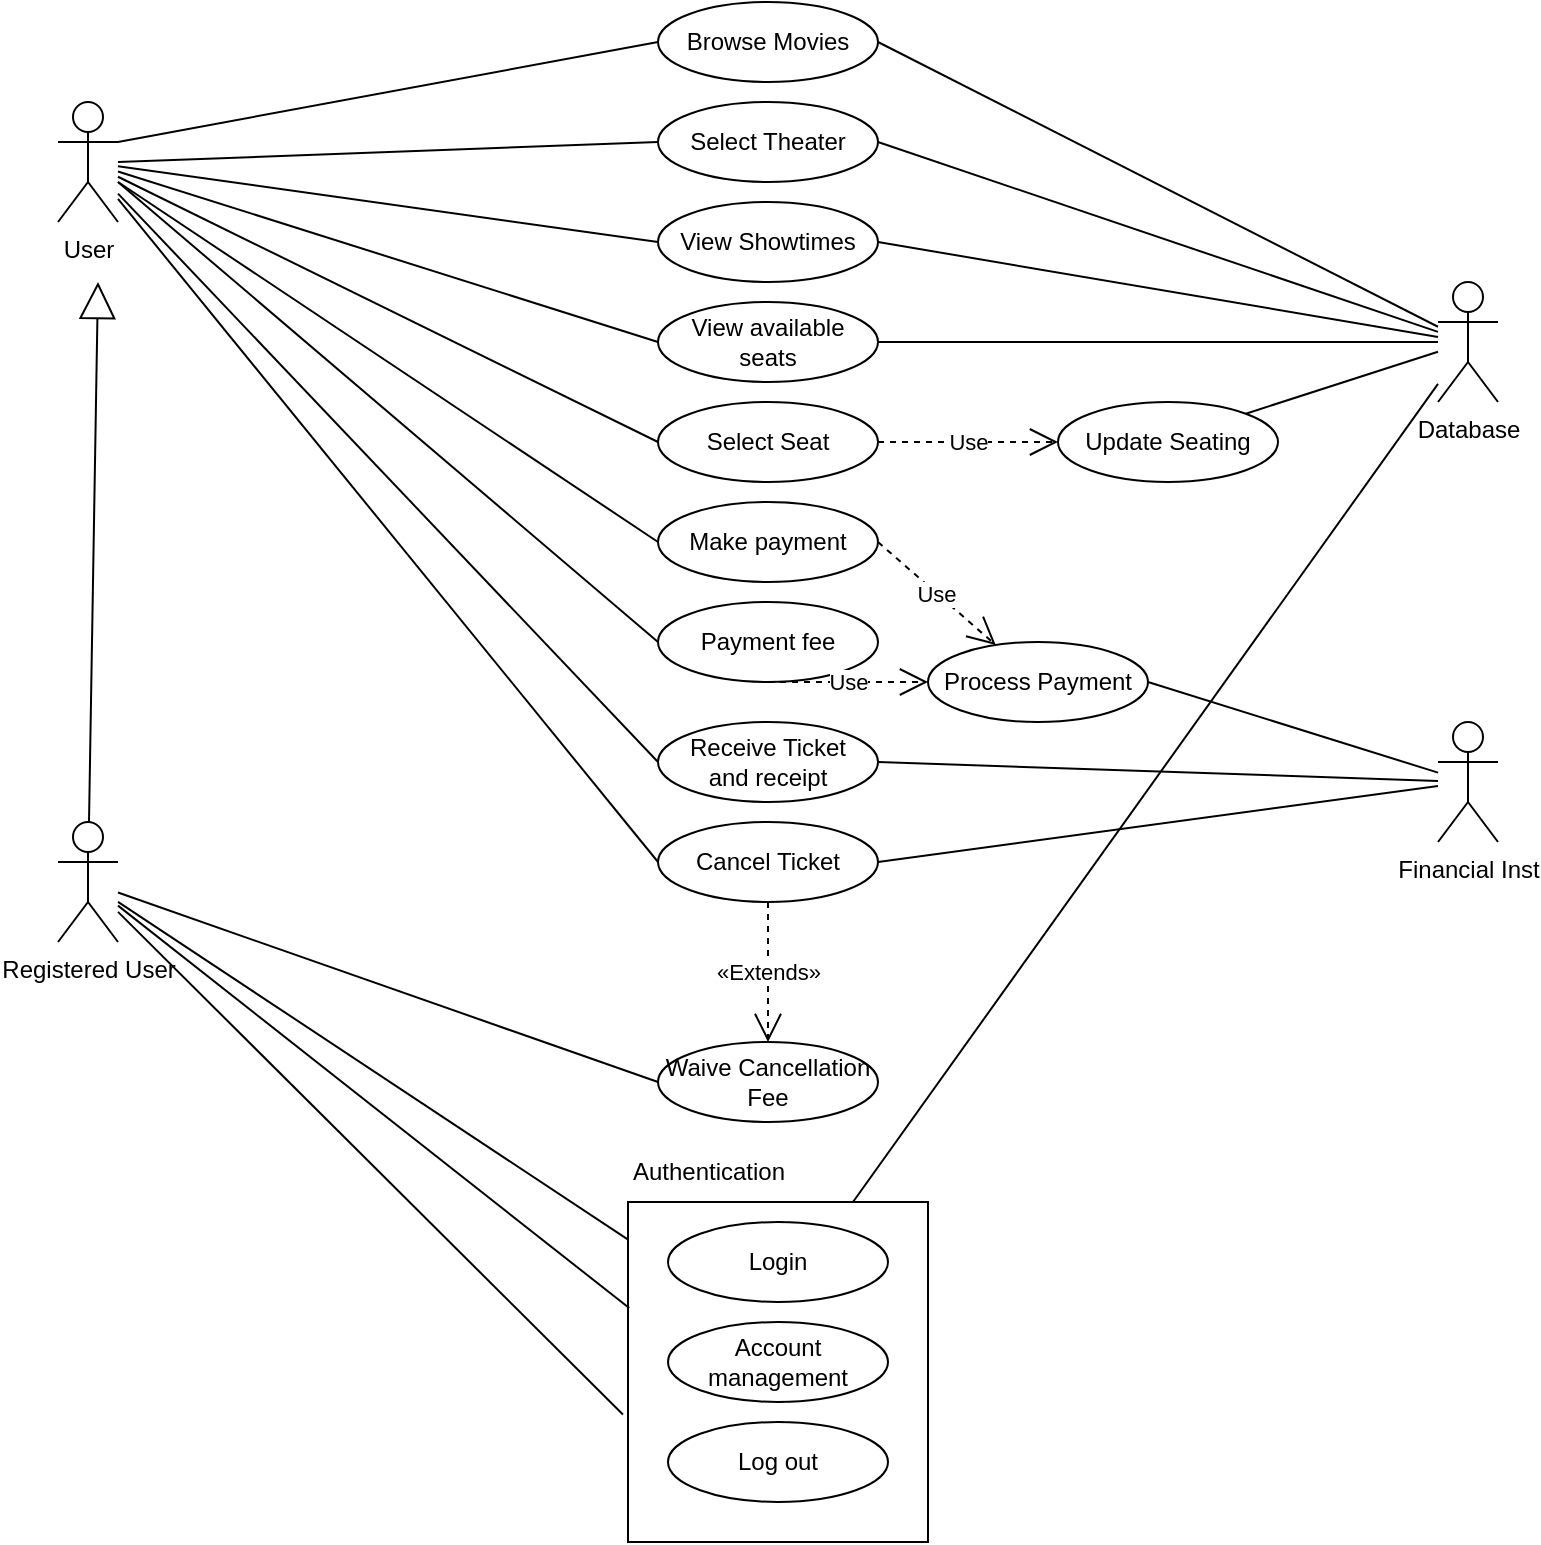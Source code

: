 <mxfile version="24.8.6">
  <diagram name="Page-1" id="BzGrXPgwoyV1j37luNVC">
    <mxGraphModel grid="1" page="1" gridSize="10" guides="1" tooltips="1" connect="1" arrows="1" fold="1" pageScale="1" pageWidth="850" pageHeight="1100" math="0" shadow="0">
      <root>
        <mxCell id="0" />
        <mxCell id="1" parent="0" />
        <mxCell id="B82eYljASEdkq6FA4qyz-1" value="User" style="shape=umlActor;verticalLabelPosition=bottom;verticalAlign=top;html=1;" vertex="1" parent="1">
          <mxGeometry x="70" y="210" width="30" height="60" as="geometry" />
        </mxCell>
        <mxCell id="B82eYljASEdkq6FA4qyz-8" value="Database&lt;div&gt;&lt;br&gt;&lt;/div&gt;" style="shape=umlActor;verticalLabelPosition=bottom;verticalAlign=top;html=1;" vertex="1" parent="1">
          <mxGeometry x="760" y="300" width="30" height="60" as="geometry" />
        </mxCell>
        <mxCell id="B82eYljASEdkq6FA4qyz-9" value="Registered User&lt;div&gt;&lt;br&gt;&lt;/div&gt;" style="shape=umlActor;verticalLabelPosition=bottom;verticalAlign=top;html=1;" vertex="1" parent="1">
          <mxGeometry x="70" y="570" width="30" height="60" as="geometry" />
        </mxCell>
        <mxCell id="B82eYljASEdkq6FA4qyz-10" value="&lt;div&gt;Financial Inst&lt;/div&gt;" style="shape=umlActor;verticalLabelPosition=bottom;verticalAlign=top;html=1;" vertex="1" parent="1">
          <mxGeometry x="760" y="520" width="30" height="60" as="geometry" />
        </mxCell>
        <mxCell id="B82eYljASEdkq6FA4qyz-11" value="Select Theater" style="ellipse;whiteSpace=wrap;html=1;" vertex="1" parent="1">
          <mxGeometry x="370" y="210" width="110" height="40" as="geometry" />
        </mxCell>
        <mxCell id="B82eYljASEdkq6FA4qyz-12" value="Browse Movies" style="ellipse;whiteSpace=wrap;html=1;" vertex="1" parent="1">
          <mxGeometry x="370" y="160" width="110" height="40" as="geometry" />
        </mxCell>
        <mxCell id="B82eYljASEdkq6FA4qyz-13" value="View available&lt;div&gt;seats&lt;/div&gt;" style="ellipse;whiteSpace=wrap;html=1;" vertex="1" parent="1">
          <mxGeometry x="370" y="310" width="110" height="40" as="geometry" />
        </mxCell>
        <mxCell id="B82eYljASEdkq6FA4qyz-15" value="Select Seat" style="ellipse;whiteSpace=wrap;html=1;" vertex="1" parent="1">
          <mxGeometry x="370" y="360" width="110" height="40" as="geometry" />
        </mxCell>
        <mxCell id="B82eYljASEdkq6FA4qyz-14" value="Login" style="ellipse;whiteSpace=wrap;html=1;" vertex="1" parent="1">
          <mxGeometry x="375" y="770" width="110" height="40" as="geometry" />
        </mxCell>
        <mxCell id="B82eYljASEdkq6FA4qyz-16" value="Make payment" style="ellipse;whiteSpace=wrap;html=1;" vertex="1" parent="1">
          <mxGeometry x="370" y="410" width="110" height="40" as="geometry" />
        </mxCell>
        <mxCell id="B82eYljASEdkq6FA4qyz-17" value="View Showtimes" style="ellipse;whiteSpace=wrap;html=1;" vertex="1" parent="1">
          <mxGeometry x="370" y="260" width="110" height="40" as="geometry" />
        </mxCell>
        <mxCell id="B82eYljASEdkq6FA4qyz-18" value="Receive Ticket&lt;div&gt;and receipt&lt;/div&gt;" style="ellipse;whiteSpace=wrap;html=1;" vertex="1" parent="1">
          <mxGeometry x="370" y="520" width="110" height="40" as="geometry" />
        </mxCell>
        <mxCell id="B82eYljASEdkq6FA4qyz-19" value="Cancel Ticket" style="ellipse;whiteSpace=wrap;html=1;" vertex="1" parent="1">
          <mxGeometry x="370" y="570" width="110" height="40" as="geometry" />
        </mxCell>
        <mxCell id="B82eYljASEdkq6FA4qyz-21" value="" style="endArrow=none;html=1;rounded=0;exitX=1;exitY=0.333;exitDx=0;exitDy=0;exitPerimeter=0;entryX=0;entryY=0.5;entryDx=0;entryDy=0;" edge="1" parent="1" source="B82eYljASEdkq6FA4qyz-1" target="B82eYljASEdkq6FA4qyz-12">
          <mxGeometry width="50" height="50" relative="1" as="geometry">
            <mxPoint x="190" y="230" as="sourcePoint" />
            <mxPoint x="240" y="180" as="targetPoint" />
          </mxGeometry>
        </mxCell>
        <mxCell id="B82eYljASEdkq6FA4qyz-22" value="" style="endArrow=none;html=1;rounded=0;entryX=0;entryY=0.5;entryDx=0;entryDy=0;" edge="1" parent="1" target="B82eYljASEdkq6FA4qyz-11">
          <mxGeometry width="50" height="50" relative="1" as="geometry">
            <mxPoint x="100" y="240" as="sourcePoint" />
            <mxPoint x="380" y="190" as="targetPoint" />
          </mxGeometry>
        </mxCell>
        <mxCell id="B82eYljASEdkq6FA4qyz-23" value="" style="endArrow=none;html=1;rounded=0;entryX=0;entryY=0.5;entryDx=0;entryDy=0;" edge="1" parent="1" source="B82eYljASEdkq6FA4qyz-1" target="B82eYljASEdkq6FA4qyz-17">
          <mxGeometry width="50" height="50" relative="1" as="geometry">
            <mxPoint x="150" y="240" as="sourcePoint" />
            <mxPoint x="390" y="200" as="targetPoint" />
          </mxGeometry>
        </mxCell>
        <mxCell id="B82eYljASEdkq6FA4qyz-24" value="" style="endArrow=none;html=1;rounded=0;entryX=0;entryY=0.5;entryDx=0;entryDy=0;" edge="1" parent="1" source="B82eYljASEdkq6FA4qyz-1" target="B82eYljASEdkq6FA4qyz-13">
          <mxGeometry width="50" height="50" relative="1" as="geometry">
            <mxPoint x="150" y="230" as="sourcePoint" />
            <mxPoint x="400" y="210" as="targetPoint" />
          </mxGeometry>
        </mxCell>
        <mxCell id="B82eYljASEdkq6FA4qyz-25" value="" style="endArrow=none;html=1;rounded=0;entryX=0;entryY=0.5;entryDx=0;entryDy=0;" edge="1" parent="1" source="B82eYljASEdkq6FA4qyz-1" target="B82eYljASEdkq6FA4qyz-15">
          <mxGeometry width="50" height="50" relative="1" as="geometry">
            <mxPoint x="150" y="230" as="sourcePoint" />
            <mxPoint x="410" y="220" as="targetPoint" />
          </mxGeometry>
        </mxCell>
        <mxCell id="B82eYljASEdkq6FA4qyz-26" value="" style="endArrow=none;html=1;rounded=0;entryX=0;entryY=0.5;entryDx=0;entryDy=0;" edge="1" parent="1" source="B82eYljASEdkq6FA4qyz-1" target="B82eYljASEdkq6FA4qyz-16">
          <mxGeometry width="50" height="50" relative="1" as="geometry">
            <mxPoint x="200" y="280" as="sourcePoint" />
            <mxPoint x="420" y="230" as="targetPoint" />
          </mxGeometry>
        </mxCell>
        <mxCell id="B82eYljASEdkq6FA4qyz-27" value="" style="endArrow=none;html=1;rounded=0;entryX=0;entryY=0.5;entryDx=0;entryDy=0;" edge="1" parent="1" source="B82eYljASEdkq6FA4qyz-1" target="B82eYljASEdkq6FA4qyz-18">
          <mxGeometry width="50" height="50" relative="1" as="geometry">
            <mxPoint x="210" y="460" as="sourcePoint" />
            <mxPoint x="260" y="410" as="targetPoint" />
          </mxGeometry>
        </mxCell>
        <mxCell id="B82eYljASEdkq6FA4qyz-28" value="" style="endArrow=none;html=1;rounded=0;entryX=0;entryY=0.5;entryDx=0;entryDy=0;" edge="1" parent="1" source="B82eYljASEdkq6FA4qyz-1" target="B82eYljASEdkq6FA4qyz-19">
          <mxGeometry width="50" height="50" relative="1" as="geometry">
            <mxPoint x="220" y="470" as="sourcePoint" />
            <mxPoint x="270" y="420" as="targetPoint" />
          </mxGeometry>
        </mxCell>
        <mxCell id="B82eYljASEdkq6FA4qyz-32" value="" style="whiteSpace=wrap;html=1;strokeWidth=1;glass=0;fillColor=none;" vertex="1" parent="1">
          <mxGeometry x="355" y="760" width="150" height="170" as="geometry" />
        </mxCell>
        <mxCell id="B82eYljASEdkq6FA4qyz-29" value="Account management" style="ellipse;whiteSpace=wrap;html=1;" vertex="1" parent="1">
          <mxGeometry x="375" y="820" width="110" height="40" as="geometry" />
        </mxCell>
        <mxCell id="B82eYljASEdkq6FA4qyz-33" value="Log out" style="ellipse;whiteSpace=wrap;html=1;" vertex="1" parent="1">
          <mxGeometry x="375" y="870" width="110" height="40" as="geometry" />
        </mxCell>
        <mxCell id="B82eYljASEdkq6FA4qyz-34" value="Authentication" style="text;html=1;align=center;verticalAlign=middle;resizable=0;points=[];autosize=1;strokeColor=none;fillColor=none;" vertex="1" parent="1">
          <mxGeometry x="345" y="730" width="100" height="30" as="geometry" />
        </mxCell>
        <mxCell id="B82eYljASEdkq6FA4qyz-36" value="" style="endArrow=none;html=1;rounded=0;exitX=1;exitY=0.5;exitDx=0;exitDy=0;" edge="1" parent="1" source="M-sm8SezCnccisWLWk8L-6" target="B82eYljASEdkq6FA4qyz-10">
          <mxGeometry width="50" height="50" relative="1" as="geometry">
            <mxPoint x="140" y="312.5" as="sourcePoint" />
            <mxPoint x="410" y="587.5" as="targetPoint" />
          </mxGeometry>
        </mxCell>
        <mxCell id="B82eYljASEdkq6FA4qyz-37" value="" style="endArrow=none;html=1;rounded=0;exitX=1;exitY=0.5;exitDx=0;exitDy=0;" edge="1" parent="1" source="B82eYljASEdkq6FA4qyz-12" target="B82eYljASEdkq6FA4qyz-8">
          <mxGeometry width="50" height="50" relative="1" as="geometry">
            <mxPoint x="490" y="440" as="sourcePoint" />
            <mxPoint x="640" y="458" as="targetPoint" />
          </mxGeometry>
        </mxCell>
        <mxCell id="B82eYljASEdkq6FA4qyz-38" value="" style="endArrow=none;html=1;rounded=0;exitX=1;exitY=0.5;exitDx=0;exitDy=0;" edge="1" parent="1" source="B82eYljASEdkq6FA4qyz-11" target="B82eYljASEdkq6FA4qyz-8">
          <mxGeometry width="50" height="50" relative="1" as="geometry">
            <mxPoint x="500" y="450" as="sourcePoint" />
            <mxPoint x="650" y="468" as="targetPoint" />
          </mxGeometry>
        </mxCell>
        <mxCell id="B82eYljASEdkq6FA4qyz-39" value="" style="endArrow=none;html=1;rounded=0;exitX=1;exitY=0.5;exitDx=0;exitDy=0;" edge="1" parent="1" source="B82eYljASEdkq6FA4qyz-17" target="B82eYljASEdkq6FA4qyz-8">
          <mxGeometry width="50" height="50" relative="1" as="geometry">
            <mxPoint x="510" y="460" as="sourcePoint" />
            <mxPoint x="660" y="478" as="targetPoint" />
          </mxGeometry>
        </mxCell>
        <mxCell id="B82eYljASEdkq6FA4qyz-40" value="" style="endArrow=none;html=1;rounded=0;entryX=-0.001;entryY=0.11;entryDx=0;entryDy=0;entryPerimeter=0;" edge="1" parent="1" source="B82eYljASEdkq6FA4qyz-9" target="B82eYljASEdkq6FA4qyz-32">
          <mxGeometry width="50" height="50" relative="1" as="geometry">
            <mxPoint x="520" y="470" as="sourcePoint" />
            <mxPoint x="670" y="488" as="targetPoint" />
          </mxGeometry>
        </mxCell>
        <mxCell id="B82eYljASEdkq6FA4qyz-41" value="" style="endArrow=none;html=1;rounded=0;entryX=0.004;entryY=0.312;entryDx=0;entryDy=0;entryPerimeter=0;" edge="1" parent="1" source="B82eYljASEdkq6FA4qyz-9" target="B82eYljASEdkq6FA4qyz-32">
          <mxGeometry width="50" height="50" relative="1" as="geometry">
            <mxPoint x="530" y="480" as="sourcePoint" />
            <mxPoint x="680" y="498" as="targetPoint" />
          </mxGeometry>
        </mxCell>
        <mxCell id="B82eYljASEdkq6FA4qyz-42" value="" style="endArrow=none;html=1;rounded=0;entryX=-0.017;entryY=0.625;entryDx=0;entryDy=0;entryPerimeter=0;" edge="1" parent="1" target="B82eYljASEdkq6FA4qyz-32" source="B82eYljASEdkq6FA4qyz-9">
          <mxGeometry width="50" height="50" relative="1" as="geometry">
            <mxPoint x="150" y="530" as="sourcePoint" />
            <mxPoint x="690" y="508" as="targetPoint" />
          </mxGeometry>
        </mxCell>
        <mxCell id="B82eYljASEdkq6FA4qyz-43" value="" style="endArrow=none;html=1;rounded=0;exitX=1;exitY=0.5;exitDx=0;exitDy=0;" edge="1" parent="1" source="B82eYljASEdkq6FA4qyz-13" target="B82eYljASEdkq6FA4qyz-8">
          <mxGeometry width="50" height="50" relative="1" as="geometry">
            <mxPoint x="550" y="500" as="sourcePoint" />
            <mxPoint x="700" y="518" as="targetPoint" />
          </mxGeometry>
        </mxCell>
        <mxCell id="B82eYljASEdkq6FA4qyz-46" value="" style="endArrow=none;html=1;rounded=0;exitX=1;exitY=0.5;exitDx=0;exitDy=0;" edge="1" parent="1" source="B82eYljASEdkq6FA4qyz-18" target="B82eYljASEdkq6FA4qyz-10">
          <mxGeometry width="50" height="50" relative="1" as="geometry">
            <mxPoint x="580" y="530" as="sourcePoint" />
            <mxPoint x="730" y="548" as="targetPoint" />
          </mxGeometry>
        </mxCell>
        <mxCell id="B82eYljASEdkq6FA4qyz-47" value="" style="endArrow=none;html=1;rounded=0;exitX=1;exitY=0.5;exitDx=0;exitDy=0;" edge="1" parent="1" source="B82eYljASEdkq6FA4qyz-19" target="B82eYljASEdkq6FA4qyz-10">
          <mxGeometry width="50" height="50" relative="1" as="geometry">
            <mxPoint x="590" y="540" as="sourcePoint" />
            <mxPoint x="740" y="558" as="targetPoint" />
          </mxGeometry>
        </mxCell>
        <mxCell id="B82eYljASEdkq6FA4qyz-48" value="" style="endArrow=none;html=1;rounded=0;exitX=0.75;exitY=0;exitDx=0;exitDy=0;" edge="1" parent="1" source="B82eYljASEdkq6FA4qyz-32" target="B82eYljASEdkq6FA4qyz-8">
          <mxGeometry width="50" height="50" relative="1" as="geometry">
            <mxPoint x="600" y="550" as="sourcePoint" />
            <mxPoint x="630" y="320" as="targetPoint" />
          </mxGeometry>
        </mxCell>
        <mxCell id="B82eYljASEdkq6FA4qyz-50" value="" style="endArrow=block;endSize=16;endFill=0;html=1;rounded=0;" edge="1" parent="1" source="B82eYljASEdkq6FA4qyz-9">
          <mxGeometry width="160" relative="1" as="geometry">
            <mxPoint x="120" y="480" as="sourcePoint" />
            <mxPoint x="90" y="300" as="targetPoint" />
          </mxGeometry>
        </mxCell>
        <mxCell id="M-sm8SezCnccisWLWk8L-1" value="Update Seating" style="ellipse;whiteSpace=wrap;html=1;" vertex="1" parent="1">
          <mxGeometry x="570" y="360" width="110" height="40" as="geometry" />
        </mxCell>
        <mxCell id="M-sm8SezCnccisWLWk8L-2" value="" style="endArrow=none;html=1;rounded=0;exitX=1;exitY=0;exitDx=0;exitDy=0;" edge="1" parent="1" source="M-sm8SezCnccisWLWk8L-1" target="B82eYljASEdkq6FA4qyz-8">
          <mxGeometry width="50" height="50" relative="1" as="geometry">
            <mxPoint x="490" y="390" as="sourcePoint" />
            <mxPoint x="630" y="330" as="targetPoint" />
          </mxGeometry>
        </mxCell>
        <mxCell id="M-sm8SezCnccisWLWk8L-3" value="Payment fee" style="ellipse;whiteSpace=wrap;html=1;" vertex="1" parent="1">
          <mxGeometry x="370" y="460" width="110" height="40" as="geometry" />
        </mxCell>
        <mxCell id="M-sm8SezCnccisWLWk8L-4" value="" style="endArrow=none;html=1;rounded=0;entryX=0;entryY=0.5;entryDx=0;entryDy=0;" edge="1" parent="1" target="M-sm8SezCnccisWLWk8L-3">
          <mxGeometry width="50" height="50" relative="1" as="geometry">
            <mxPoint x="100" y="250" as="sourcePoint" />
            <mxPoint x="380" y="440" as="targetPoint" />
          </mxGeometry>
        </mxCell>
        <mxCell id="M-sm8SezCnccisWLWk8L-6" value="Process Payment" style="ellipse;whiteSpace=wrap;html=1;" vertex="1" parent="1">
          <mxGeometry x="505" y="480" width="110" height="40" as="geometry" />
        </mxCell>
        <mxCell id="M-sm8SezCnccisWLWk8L-7" value="Use" style="endArrow=open;endSize=12;dashed=1;html=1;rounded=0;exitX=0.5;exitY=1;exitDx=0;exitDy=0;entryX=0;entryY=0.5;entryDx=0;entryDy=0;" edge="1" parent="1" source="M-sm8SezCnccisWLWk8L-3" target="M-sm8SezCnccisWLWk8L-6">
          <mxGeometry width="160" relative="1" as="geometry">
            <mxPoint x="350" y="550" as="sourcePoint" />
            <mxPoint x="510" y="550" as="targetPoint" />
          </mxGeometry>
        </mxCell>
        <mxCell id="M-sm8SezCnccisWLWk8L-8" value="Use" style="endArrow=open;endSize=12;dashed=1;html=1;rounded=0;exitX=1;exitY=0.5;exitDx=0;exitDy=0;" edge="1" parent="1" source="B82eYljASEdkq6FA4qyz-16" target="M-sm8SezCnccisWLWk8L-6">
          <mxGeometry width="160" relative="1" as="geometry">
            <mxPoint x="350" y="550" as="sourcePoint" />
            <mxPoint x="510" y="550" as="targetPoint" />
          </mxGeometry>
        </mxCell>
        <mxCell id="M-sm8SezCnccisWLWk8L-9" value="Use" style="endArrow=open;endSize=12;dashed=1;html=1;rounded=0;exitX=1;exitY=0.5;exitDx=0;exitDy=0;entryX=0;entryY=0.5;entryDx=0;entryDy=0;" edge="1" parent="1" source="B82eYljASEdkq6FA4qyz-15" target="M-sm8SezCnccisWLWk8L-1">
          <mxGeometry width="160" relative="1" as="geometry">
            <mxPoint x="350" y="470" as="sourcePoint" />
            <mxPoint x="510" y="470" as="targetPoint" />
          </mxGeometry>
        </mxCell>
        <mxCell id="M-sm8SezCnccisWLWk8L-12" value="Waive Cancellation Fee" style="ellipse;whiteSpace=wrap;html=1;" vertex="1" parent="1">
          <mxGeometry x="370" y="680" width="110" height="40" as="geometry" />
        </mxCell>
        <mxCell id="M-sm8SezCnccisWLWk8L-13" value="" style="endArrow=none;html=1;rounded=0;entryX=0;entryY=0.5;entryDx=0;entryDy=0;" edge="1" parent="1" source="B82eYljASEdkq6FA4qyz-9" target="M-sm8SezCnccisWLWk8L-12">
          <mxGeometry width="50" height="50" relative="1" as="geometry">
            <mxPoint x="110" y="620" as="sourcePoint" />
            <mxPoint x="365" y="789" as="targetPoint" />
          </mxGeometry>
        </mxCell>
        <mxCell id="M-sm8SezCnccisWLWk8L-14" value="«Extends»" style="endArrow=open;endSize=12;dashed=1;html=1;rounded=0;exitX=0.5;exitY=1;exitDx=0;exitDy=0;entryX=0.5;entryY=0;entryDx=0;entryDy=0;" edge="1" parent="1" source="B82eYljASEdkq6FA4qyz-19" target="M-sm8SezCnccisWLWk8L-12">
          <mxGeometry width="160" relative="1" as="geometry">
            <mxPoint x="310" y="650" as="sourcePoint" />
            <mxPoint x="470" y="650" as="targetPoint" />
          </mxGeometry>
        </mxCell>
      </root>
    </mxGraphModel>
  </diagram>
</mxfile>
